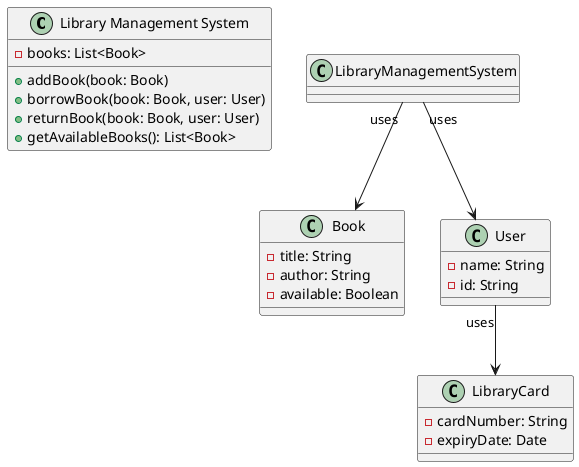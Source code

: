 @startuml

class "Library Management System" {
  - books: List<Book>
  + addBook(book: Book)
  + borrowBook(book: Book, user: User)
  + returnBook(book: Book, user: User)
  + getAvailableBooks(): List<Book>
}

class Book {
  - title: String
  - author: String
  - available: Boolean
}

class User {
  - name: String
  - id: String
}

class LibraryCard {
  - cardNumber: String
  - expiryDate: Date
}

LibraryManagementSystem "uses" -down-> Book
LibraryManagementSystem "uses" -down-> User
User "uses" -down-> LibraryCard

@enduml